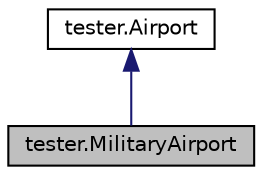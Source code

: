 digraph "tester.MilitaryAirport"
{
  edge [fontname="Helvetica",fontsize="10",labelfontname="Helvetica",labelfontsize="10"];
  node [fontname="Helvetica",fontsize="10",shape=record];
  Node2 [label="tester.MilitaryAirport",height=0.2,width=0.4,color="black", fillcolor="grey75", style="filled", fontcolor="black"];
  Node3 -> Node2 [dir="back",color="midnightblue",fontsize="10",style="solid",fontname="Helvetica"];
  Node3 [label="tester.Airport",height=0.2,width=0.4,color="black", fillcolor="white", style="filled",URL="$classtester_1_1_airport.html"];
}
